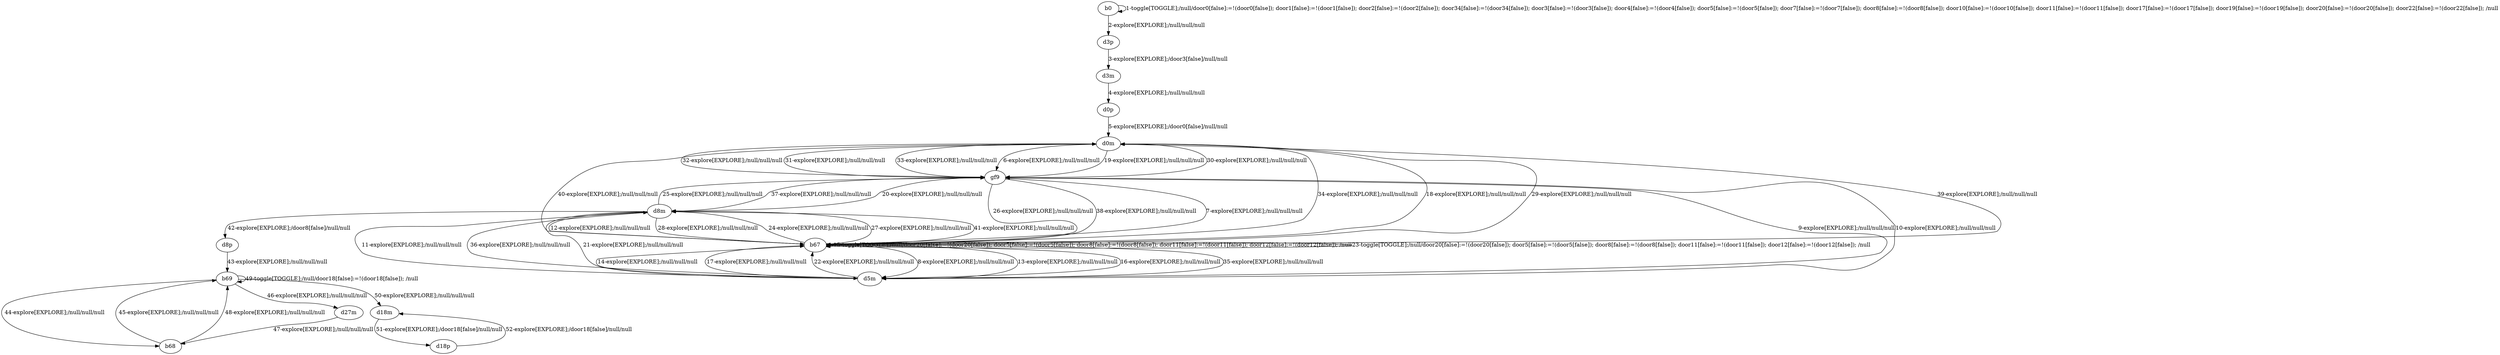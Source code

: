 # Total number of goals covered by this test: 1
# d18p --> d18m

digraph g {
"b0" -> "b0" [label = "1-toggle[TOGGLE];/null/door0[false]:=!(door0[false]); door1[false]:=!(door1[false]); door2[false]:=!(door2[false]); door34[false]:=!(door34[false]); door3[false]:=!(door3[false]); door4[false]:=!(door4[false]); door5[false]:=!(door5[false]); door7[false]:=!(door7[false]); door8[false]:=!(door8[false]); door10[false]:=!(door10[false]); door11[false]:=!(door11[false]); door17[false]:=!(door17[false]); door19[false]:=!(door19[false]); door20[false]:=!(door20[false]); door22[false]:=!(door22[false]); /null"];
"b0" -> "d3p" [label = "2-explore[EXPLORE];/null/null/null"];
"d3p" -> "d3m" [label = "3-explore[EXPLORE];/door3[false]/null/null"];
"d3m" -> "d0p" [label = "4-explore[EXPLORE];/null/null/null"];
"d0p" -> "d0m" [label = "5-explore[EXPLORE];/door0[false]/null/null"];
"d0m" -> "gf9" [label = "6-explore[EXPLORE];/null/null/null"];
"gf9" -> "b67" [label = "7-explore[EXPLORE];/null/null/null"];
"b67" -> "d5m" [label = "8-explore[EXPLORE];/null/null/null"];
"d5m" -> "gf9" [label = "9-explore[EXPLORE];/null/null/null"];
"gf9" -> "d5m" [label = "10-explore[EXPLORE];/null/null/null"];
"d5m" -> "d8m" [label = "11-explore[EXPLORE];/null/null/null"];
"d8m" -> "b67" [label = "12-explore[EXPLORE];/null/null/null"];
"b67" -> "d5m" [label = "13-explore[EXPLORE];/null/null/null"];
"d5m" -> "b67" [label = "14-explore[EXPLORE];/null/null/null"];
"b67" -> "b67" [label = "15-toggle[TOGGLE];/null/door20[false]:=!(door20[false]); door5[false]:=!(door5[false]); door8[false]:=!(door8[false]); door11[false]:=!(door11[false]); door12[false]:=!(door12[false]); /null"];
"b67" -> "d5m" [label = "16-explore[EXPLORE];/null/null/null"];
"d5m" -> "b67" [label = "17-explore[EXPLORE];/null/null/null"];
"b67" -> "d0m" [label = "18-explore[EXPLORE];/null/null/null"];
"d0m" -> "gf9" [label = "19-explore[EXPLORE];/null/null/null"];
"gf9" -> "d8m" [label = "20-explore[EXPLORE];/null/null/null"];
"d8m" -> "d5m" [label = "21-explore[EXPLORE];/null/null/null"];
"d5m" -> "b67" [label = "22-explore[EXPLORE];/null/null/null"];
"b67" -> "b67" [label = "23-toggle[TOGGLE];/null/door20[false]:=!(door20[false]); door5[false]:=!(door5[false]); door8[false]:=!(door8[false]); door11[false]:=!(door11[false]); door12[false]:=!(door12[false]); /null"];
"b67" -> "d8m" [label = "24-explore[EXPLORE];/null/null/null"];
"d8m" -> "gf9" [label = "25-explore[EXPLORE];/null/null/null"];
"gf9" -> "b67" [label = "26-explore[EXPLORE];/null/null/null"];
"b67" -> "d8m" [label = "27-explore[EXPLORE];/null/null/null"];
"d8m" -> "b67" [label = "28-explore[EXPLORE];/null/null/null"];
"b67" -> "d0m" [label = "29-explore[EXPLORE];/null/null/null"];
"d0m" -> "gf9" [label = "30-explore[EXPLORE];/null/null/null"];
"gf9" -> "d0m" [label = "31-explore[EXPLORE];/null/null/null"];
"d0m" -> "gf9" [label = "32-explore[EXPLORE];/null/null/null"];
"gf9" -> "d0m" [label = "33-explore[EXPLORE];/null/null/null"];
"d0m" -> "b67" [label = "34-explore[EXPLORE];/null/null/null"];
"b67" -> "d5m" [label = "35-explore[EXPLORE];/null/null/null"];
"d5m" -> "d8m" [label = "36-explore[EXPLORE];/null/null/null"];
"d8m" -> "gf9" [label = "37-explore[EXPLORE];/null/null/null"];
"gf9" -> "b67" [label = "38-explore[EXPLORE];/null/null/null"];
"b67" -> "d0m" [label = "39-explore[EXPLORE];/null/null/null"];
"d0m" -> "b67" [label = "40-explore[EXPLORE];/null/null/null"];
"b67" -> "d8m" [label = "41-explore[EXPLORE];/null/null/null"];
"d8m" -> "d8p" [label = "42-explore[EXPLORE];/door8[false]/null/null"];
"d8p" -> "b69" [label = "43-explore[EXPLORE];/null/null/null"];
"b69" -> "b68" [label = "44-explore[EXPLORE];/null/null/null"];
"b68" -> "b69" [label = "45-explore[EXPLORE];/null/null/null"];
"b69" -> "d27m" [label = "46-explore[EXPLORE];/null/null/null"];
"d27m" -> "b68" [label = "47-explore[EXPLORE];/null/null/null"];
"b68" -> "b69" [label = "48-explore[EXPLORE];/null/null/null"];
"b69" -> "b69" [label = "49-toggle[TOGGLE];/null/door18[false]:=!(door18[false]); /null"];
"b69" -> "d18m" [label = "50-explore[EXPLORE];/null/null/null"];
"d18m" -> "d18p" [label = "51-explore[EXPLORE];/door18[false]/null/null"];
"d18p" -> "d18m" [label = "52-explore[EXPLORE];/door18[false]/null/null"];
}